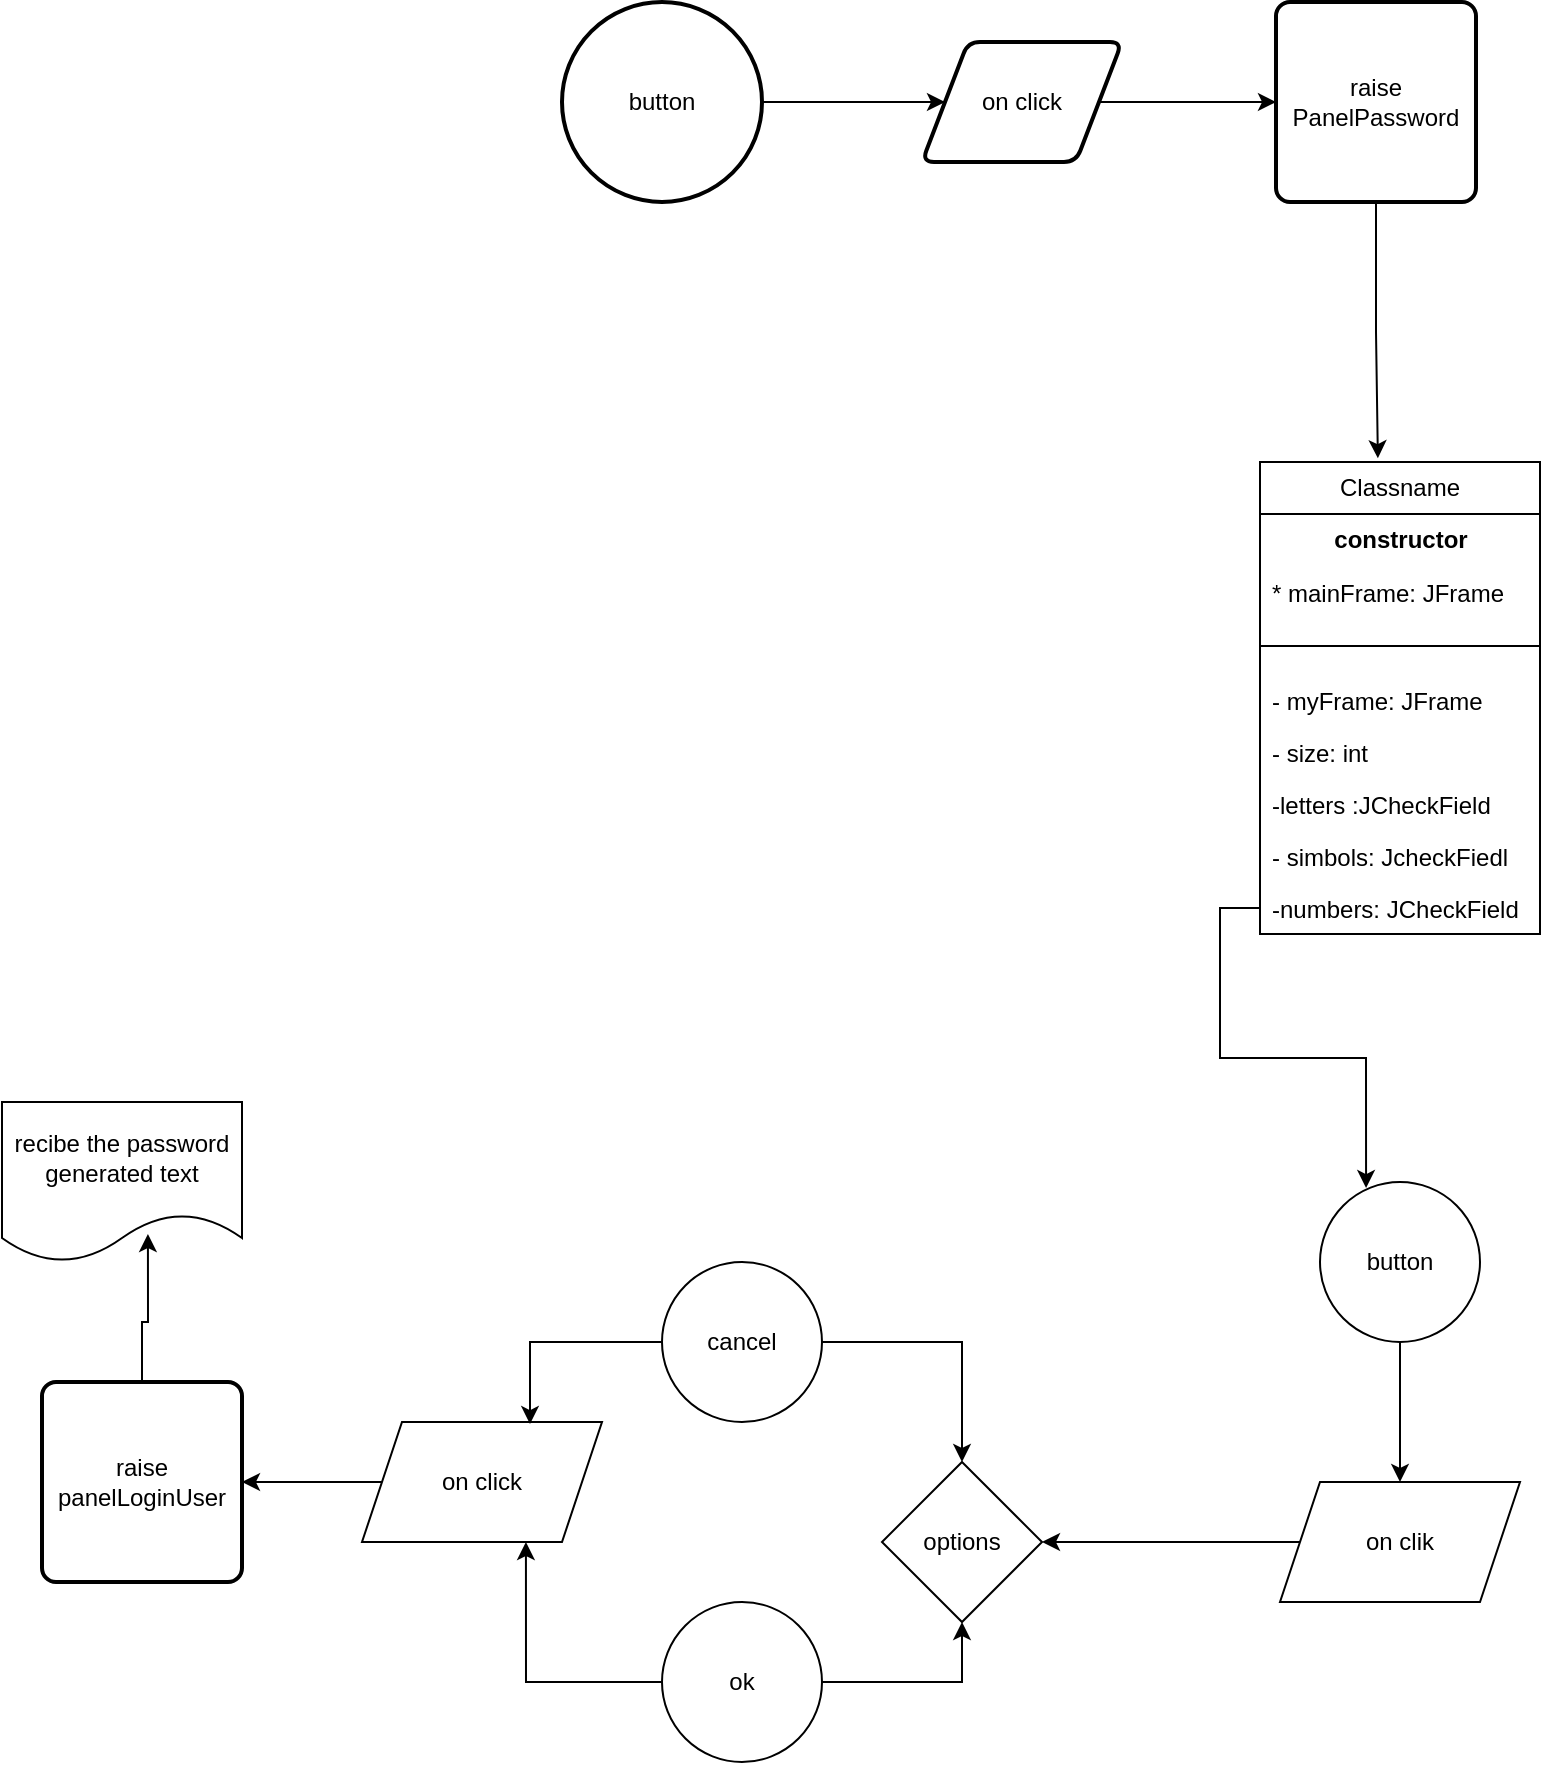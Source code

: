 <mxfile version="22.1.16" type="device">
  <diagram name="Página-1" id="AcnJnX_I71Ocg6eIHTbv">
    <mxGraphModel dx="2483" dy="1001" grid="1" gridSize="10" guides="1" tooltips="1" connect="1" arrows="1" fold="1" page="1" pageScale="1" pageWidth="827" pageHeight="1169" math="0" shadow="0">
      <root>
        <mxCell id="0" />
        <mxCell id="1" parent="0" />
        <mxCell id="xZ2I6OAFb-11g-pSDKfK-27" style="edgeStyle=orthogonalEdgeStyle;rounded=0;orthogonalLoop=1;jettySize=auto;html=1;exitX=1;exitY=0.5;exitDx=0;exitDy=0;exitPerimeter=0;entryX=0;entryY=0.5;entryDx=0;entryDy=0;" edge="1" parent="1" source="xZ2I6OAFb-11g-pSDKfK-25" target="xZ2I6OAFb-11g-pSDKfK-26">
          <mxGeometry relative="1" as="geometry" />
        </mxCell>
        <mxCell id="xZ2I6OAFb-11g-pSDKfK-25" value="button" style="strokeWidth=2;html=1;shape=mxgraph.flowchart.start_2;whiteSpace=wrap;" vertex="1" parent="1">
          <mxGeometry x="-518" y="60" width="100" height="100" as="geometry" />
        </mxCell>
        <mxCell id="xZ2I6OAFb-11g-pSDKfK-29" style="edgeStyle=orthogonalEdgeStyle;rounded=0;orthogonalLoop=1;jettySize=auto;html=1;exitX=1;exitY=0.5;exitDx=0;exitDy=0;entryX=0;entryY=0.5;entryDx=0;entryDy=0;" edge="1" parent="1" source="xZ2I6OAFb-11g-pSDKfK-26" target="xZ2I6OAFb-11g-pSDKfK-28">
          <mxGeometry relative="1" as="geometry" />
        </mxCell>
        <mxCell id="xZ2I6OAFb-11g-pSDKfK-26" value="on click&lt;br&gt;" style="shape=parallelogram;html=1;strokeWidth=2;perimeter=parallelogramPerimeter;whiteSpace=wrap;rounded=1;arcSize=12;size=0.23;" vertex="1" parent="1">
          <mxGeometry x="-338" y="80" width="100" height="60" as="geometry" />
        </mxCell>
        <mxCell id="xZ2I6OAFb-11g-pSDKfK-30" style="edgeStyle=orthogonalEdgeStyle;rounded=0;orthogonalLoop=1;jettySize=auto;html=1;exitX=0.5;exitY=1;exitDx=0;exitDy=0;entryX=0.421;entryY=-0.008;entryDx=0;entryDy=0;entryPerimeter=0;" edge="1" parent="1" source="xZ2I6OAFb-11g-pSDKfK-28" target="xZ2I6OAFb-11g-pSDKfK-31">
          <mxGeometry relative="1" as="geometry">
            <mxPoint x="-111" y="270" as="targetPoint" />
          </mxGeometry>
        </mxCell>
        <mxCell id="xZ2I6OAFb-11g-pSDKfK-28" value="raise PanelPassword&lt;br&gt;" style="rounded=1;whiteSpace=wrap;html=1;absoluteArcSize=1;arcSize=14;strokeWidth=2;" vertex="1" parent="1">
          <mxGeometry x="-161" y="60" width="100" height="100" as="geometry" />
        </mxCell>
        <mxCell id="xZ2I6OAFb-11g-pSDKfK-31" value="Classname" style="swimlane;fontStyle=0;childLayout=stackLayout;horizontal=1;startSize=26;fillColor=none;horizontalStack=0;resizeParent=1;resizeParentMax=0;resizeLast=0;collapsible=1;marginBottom=0;whiteSpace=wrap;html=1;" vertex="1" parent="1">
          <mxGeometry x="-169" y="290" width="140" height="236" as="geometry" />
        </mxCell>
        <mxCell id="xZ2I6OAFb-11g-pSDKfK-39" value="constructor&lt;br&gt;" style="text;align=center;fontStyle=1;verticalAlign=middle;spacingLeft=3;spacingRight=3;strokeColor=none;rotatable=0;points=[[0,0.5],[1,0.5]];portConstraint=eastwest;html=1;" vertex="1" parent="xZ2I6OAFb-11g-pSDKfK-31">
          <mxGeometry y="26" width="140" height="26" as="geometry" />
        </mxCell>
        <mxCell id="xZ2I6OAFb-11g-pSDKfK-40" value="* mainFrame: JFrame" style="text;strokeColor=none;fillColor=none;align=left;verticalAlign=top;spacingLeft=4;spacingRight=4;overflow=hidden;rotatable=0;points=[[0,0.5],[1,0.5]];portConstraint=eastwest;whiteSpace=wrap;html=1;" vertex="1" parent="xZ2I6OAFb-11g-pSDKfK-31">
          <mxGeometry y="52" width="140" height="26" as="geometry" />
        </mxCell>
        <mxCell id="xZ2I6OAFb-11g-pSDKfK-36" value="" style="line;strokeWidth=1;fillColor=none;align=left;verticalAlign=middle;spacingTop=-1;spacingLeft=3;spacingRight=3;rotatable=0;labelPosition=right;points=[];portConstraint=eastwest;strokeColor=inherit;" vertex="1" parent="xZ2I6OAFb-11g-pSDKfK-31">
          <mxGeometry y="78" width="140" height="28" as="geometry" />
        </mxCell>
        <mxCell id="xZ2I6OAFb-11g-pSDKfK-42" value="- myFrame: JFrame" style="text;strokeColor=none;fillColor=none;align=left;verticalAlign=top;spacingLeft=4;spacingRight=4;overflow=hidden;rotatable=0;points=[[0,0.5],[1,0.5]];portConstraint=eastwest;whiteSpace=wrap;html=1;" vertex="1" parent="xZ2I6OAFb-11g-pSDKfK-31">
          <mxGeometry y="106" width="140" height="26" as="geometry" />
        </mxCell>
        <mxCell id="xZ2I6OAFb-11g-pSDKfK-32" value="- size: int&lt;br&gt;" style="text;strokeColor=none;fillColor=none;align=left;verticalAlign=top;spacingLeft=4;spacingRight=4;overflow=hidden;rotatable=0;points=[[0,0.5],[1,0.5]];portConstraint=eastwest;whiteSpace=wrap;html=1;" vertex="1" parent="xZ2I6OAFb-11g-pSDKfK-31">
          <mxGeometry y="132" width="140" height="26" as="geometry" />
        </mxCell>
        <mxCell id="xZ2I6OAFb-11g-pSDKfK-33" value="-letters :JCheckField" style="text;strokeColor=none;fillColor=none;align=left;verticalAlign=top;spacingLeft=4;spacingRight=4;overflow=hidden;rotatable=0;points=[[0,0.5],[1,0.5]];portConstraint=eastwest;whiteSpace=wrap;html=1;" vertex="1" parent="xZ2I6OAFb-11g-pSDKfK-31">
          <mxGeometry y="158" width="140" height="26" as="geometry" />
        </mxCell>
        <mxCell id="xZ2I6OAFb-11g-pSDKfK-34" value="- simbols: JcheckFiedl" style="text;strokeColor=none;fillColor=none;align=left;verticalAlign=top;spacingLeft=4;spacingRight=4;overflow=hidden;rotatable=0;points=[[0,0.5],[1,0.5]];portConstraint=eastwest;whiteSpace=wrap;html=1;" vertex="1" parent="xZ2I6OAFb-11g-pSDKfK-31">
          <mxGeometry y="184" width="140" height="26" as="geometry" />
        </mxCell>
        <mxCell id="xZ2I6OAFb-11g-pSDKfK-35" value="-numbers: JCheckField" style="text;strokeColor=none;fillColor=none;align=left;verticalAlign=top;spacingLeft=4;spacingRight=4;overflow=hidden;rotatable=0;points=[[0,0.5],[1,0.5]];portConstraint=eastwest;whiteSpace=wrap;html=1;" vertex="1" parent="xZ2I6OAFb-11g-pSDKfK-31">
          <mxGeometry y="210" width="140" height="26" as="geometry" />
        </mxCell>
        <mxCell id="xZ2I6OAFb-11g-pSDKfK-49" style="edgeStyle=orthogonalEdgeStyle;rounded=0;orthogonalLoop=1;jettySize=auto;html=1;exitX=0;exitY=0.5;exitDx=0;exitDy=0;" edge="1" parent="1" source="xZ2I6OAFb-11g-pSDKfK-43" target="xZ2I6OAFb-11g-pSDKfK-48">
          <mxGeometry relative="1" as="geometry" />
        </mxCell>
        <mxCell id="xZ2I6OAFb-11g-pSDKfK-43" value="on clik" style="shape=parallelogram;perimeter=parallelogramPerimeter;whiteSpace=wrap;html=1;fixedSize=1;" vertex="1" parent="1">
          <mxGeometry x="-159" y="800" width="120" height="60" as="geometry" />
        </mxCell>
        <mxCell id="xZ2I6OAFb-11g-pSDKfK-47" style="edgeStyle=orthogonalEdgeStyle;rounded=0;orthogonalLoop=1;jettySize=auto;html=1;exitX=0.5;exitY=1;exitDx=0;exitDy=0;entryX=0.5;entryY=0;entryDx=0;entryDy=0;" edge="1" parent="1" source="xZ2I6OAFb-11g-pSDKfK-44" target="xZ2I6OAFb-11g-pSDKfK-43">
          <mxGeometry relative="1" as="geometry" />
        </mxCell>
        <mxCell id="xZ2I6OAFb-11g-pSDKfK-44" value="button" style="ellipse;whiteSpace=wrap;html=1;" vertex="1" parent="1">
          <mxGeometry x="-139" y="650" width="80" height="80" as="geometry" />
        </mxCell>
        <mxCell id="xZ2I6OAFb-11g-pSDKfK-46" style="edgeStyle=orthogonalEdgeStyle;rounded=0;orthogonalLoop=1;jettySize=auto;html=1;exitX=0;exitY=0.5;exitDx=0;exitDy=0;entryX=0.288;entryY=0.038;entryDx=0;entryDy=0;entryPerimeter=0;" edge="1" parent="1" source="xZ2I6OAFb-11g-pSDKfK-35" target="xZ2I6OAFb-11g-pSDKfK-44">
          <mxGeometry relative="1" as="geometry">
            <mxPoint x="-118" y="630" as="targetPoint" />
          </mxGeometry>
        </mxCell>
        <mxCell id="xZ2I6OAFb-11g-pSDKfK-48" value="options" style="rhombus;whiteSpace=wrap;html=1;" vertex="1" parent="1">
          <mxGeometry x="-358" y="790" width="80" height="80" as="geometry" />
        </mxCell>
        <mxCell id="xZ2I6OAFb-11g-pSDKfK-53" style="edgeStyle=orthogonalEdgeStyle;rounded=0;orthogonalLoop=1;jettySize=auto;html=1;exitX=1;exitY=0.5;exitDx=0;exitDy=0;entryX=0.5;entryY=0;entryDx=0;entryDy=0;" edge="1" parent="1" source="xZ2I6OAFb-11g-pSDKfK-50" target="xZ2I6OAFb-11g-pSDKfK-48">
          <mxGeometry relative="1" as="geometry" />
        </mxCell>
        <mxCell id="xZ2I6OAFb-11g-pSDKfK-50" value="cancel" style="ellipse;whiteSpace=wrap;html=1;" vertex="1" parent="1">
          <mxGeometry x="-468" y="690" width="80" height="80" as="geometry" />
        </mxCell>
        <mxCell id="xZ2I6OAFb-11g-pSDKfK-52" style="edgeStyle=orthogonalEdgeStyle;rounded=0;orthogonalLoop=1;jettySize=auto;html=1;exitX=1;exitY=0.5;exitDx=0;exitDy=0;entryX=0.5;entryY=1;entryDx=0;entryDy=0;" edge="1" parent="1" source="xZ2I6OAFb-11g-pSDKfK-51" target="xZ2I6OAFb-11g-pSDKfK-48">
          <mxGeometry relative="1" as="geometry" />
        </mxCell>
        <mxCell id="xZ2I6OAFb-11g-pSDKfK-51" value="ok" style="ellipse;whiteSpace=wrap;html=1;" vertex="1" parent="1">
          <mxGeometry x="-468" y="860" width="80" height="80" as="geometry" />
        </mxCell>
        <mxCell id="xZ2I6OAFb-11g-pSDKfK-59" style="edgeStyle=orthogonalEdgeStyle;rounded=0;orthogonalLoop=1;jettySize=auto;html=1;exitX=0;exitY=0.5;exitDx=0;exitDy=0;" edge="1" parent="1" source="xZ2I6OAFb-11g-pSDKfK-54" target="xZ2I6OAFb-11g-pSDKfK-58">
          <mxGeometry relative="1" as="geometry" />
        </mxCell>
        <mxCell id="xZ2I6OAFb-11g-pSDKfK-54" value="on click" style="shape=parallelogram;perimeter=parallelogramPerimeter;whiteSpace=wrap;html=1;fixedSize=1;" vertex="1" parent="1">
          <mxGeometry x="-618" y="770" width="120" height="60" as="geometry" />
        </mxCell>
        <mxCell id="xZ2I6OAFb-11g-pSDKfK-55" style="edgeStyle=orthogonalEdgeStyle;rounded=0;orthogonalLoop=1;jettySize=auto;html=1;exitX=0;exitY=0.5;exitDx=0;exitDy=0;entryX=0.7;entryY=0.017;entryDx=0;entryDy=0;entryPerimeter=0;" edge="1" parent="1" source="xZ2I6OAFb-11g-pSDKfK-50" target="xZ2I6OAFb-11g-pSDKfK-54">
          <mxGeometry relative="1" as="geometry" />
        </mxCell>
        <mxCell id="xZ2I6OAFb-11g-pSDKfK-56" style="edgeStyle=orthogonalEdgeStyle;rounded=0;orthogonalLoop=1;jettySize=auto;html=1;exitX=0;exitY=0.5;exitDx=0;exitDy=0;entryX=0.683;entryY=1;entryDx=0;entryDy=0;entryPerimeter=0;" edge="1" parent="1" source="xZ2I6OAFb-11g-pSDKfK-51" target="xZ2I6OAFb-11g-pSDKfK-54">
          <mxGeometry relative="1" as="geometry" />
        </mxCell>
        <mxCell id="xZ2I6OAFb-11g-pSDKfK-58" value="raise panelLoginUser" style="rounded=1;whiteSpace=wrap;html=1;absoluteArcSize=1;arcSize=14;strokeWidth=2;" vertex="1" parent="1">
          <mxGeometry x="-778" y="750" width="100" height="100" as="geometry" />
        </mxCell>
        <mxCell id="xZ2I6OAFb-11g-pSDKfK-60" value="recibe the password generated text" style="shape=document;whiteSpace=wrap;html=1;boundedLbl=1;" vertex="1" parent="1">
          <mxGeometry x="-798" y="610" width="120" height="80" as="geometry" />
        </mxCell>
        <mxCell id="xZ2I6OAFb-11g-pSDKfK-61" style="edgeStyle=orthogonalEdgeStyle;rounded=0;orthogonalLoop=1;jettySize=auto;html=1;exitX=0.5;exitY=0;exitDx=0;exitDy=0;entryX=0.608;entryY=0.825;entryDx=0;entryDy=0;entryPerimeter=0;" edge="1" parent="1" source="xZ2I6OAFb-11g-pSDKfK-58" target="xZ2I6OAFb-11g-pSDKfK-60">
          <mxGeometry relative="1" as="geometry" />
        </mxCell>
      </root>
    </mxGraphModel>
  </diagram>
</mxfile>
